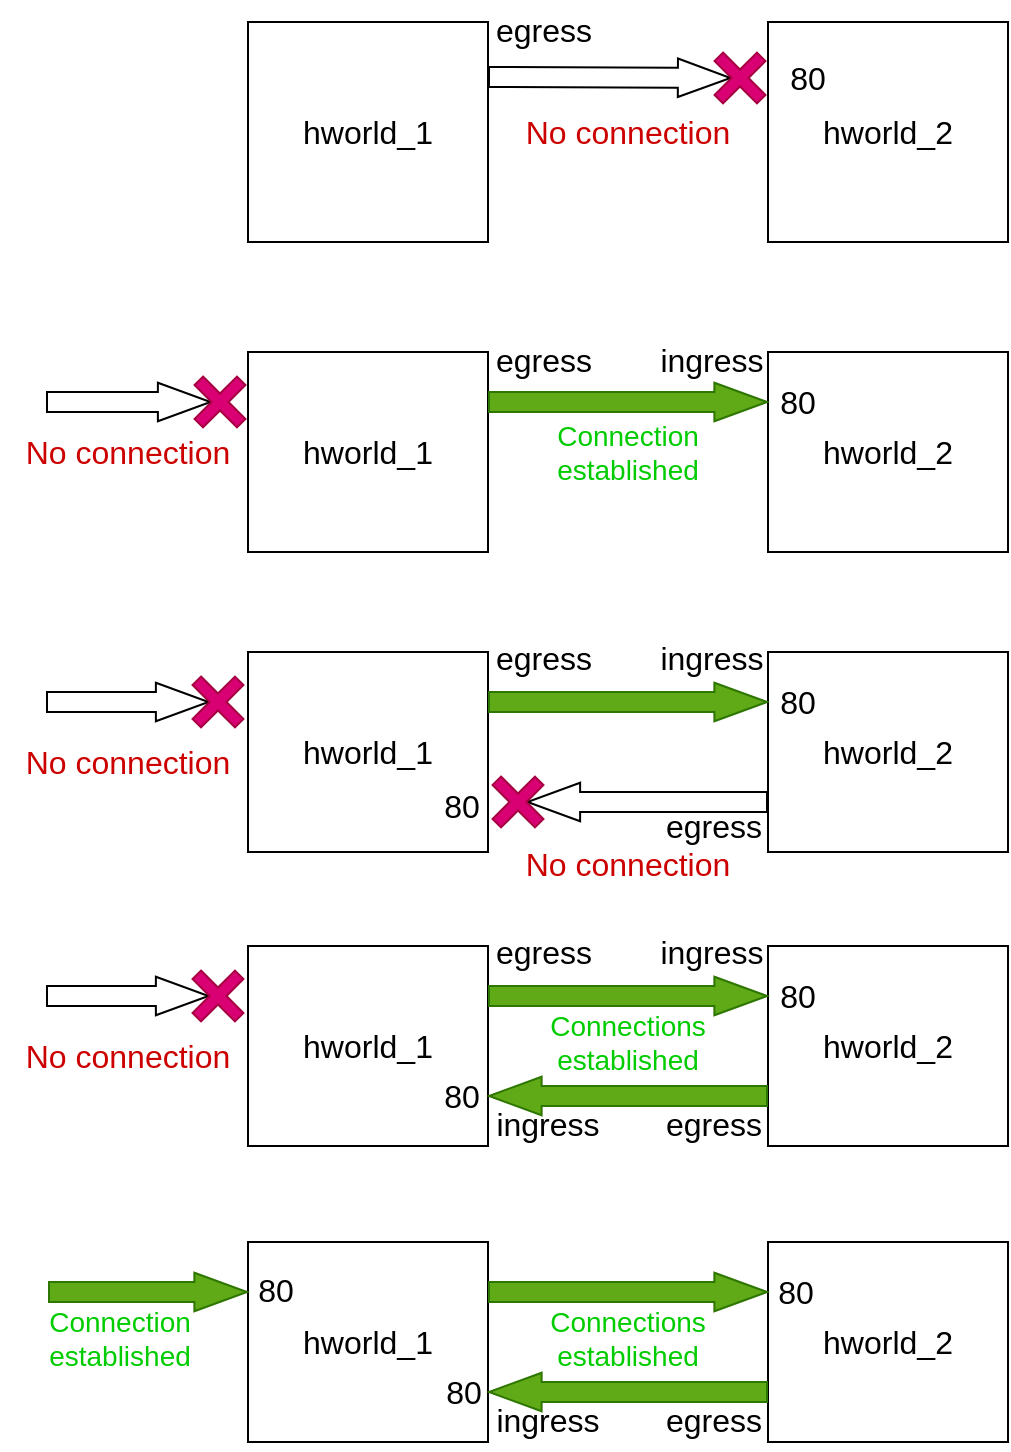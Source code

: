 <mxfile version="20.7.4" type="device"><diagram id="Q19u4KilGvz2RqrAKoky" name="Страница 1"><mxGraphModel dx="1434" dy="789" grid="1" gridSize="10" guides="1" tooltips="1" connect="1" arrows="1" fold="1" page="1" pageScale="1" pageWidth="827" pageHeight="1169" math="0" shadow="0"><root><mxCell id="0"/><mxCell id="1" parent="0"/><mxCell id="9SqQ3yvN592AmHOy4p0F-1" value="hworld_1" style="rounded=0;whiteSpace=wrap;html=1;fontSize=16;" vertex="1" parent="1"><mxGeometry x="180" y="40" width="120" height="110" as="geometry"/></mxCell><mxCell id="9SqQ3yvN592AmHOy4p0F-2" value="egress" style="text;html=1;strokeColor=none;fillColor=none;align=center;verticalAlign=middle;whiteSpace=wrap;rounded=0;fontSize=16;" vertex="1" parent="1"><mxGeometry x="298" y="29" width="60" height="30" as="geometry"/></mxCell><mxCell id="9SqQ3yvN592AmHOy4p0F-3" value="hworld_2" style="rounded=0;whiteSpace=wrap;html=1;fontSize=16;" vertex="1" parent="1"><mxGeometry x="440" y="40" width="120" height="110" as="geometry"/></mxCell><mxCell id="9SqQ3yvN592AmHOy4p0F-4" value="No connection" style="text;html=1;strokeColor=none;fillColor=none;align=center;verticalAlign=middle;whiteSpace=wrap;rounded=0;fontSize=16;fontColor=#CC0000;" vertex="1" parent="1"><mxGeometry x="310" y="80" width="120" height="30" as="geometry"/></mxCell><mxCell id="9SqQ3yvN592AmHOy4p0F-18" value="" style="shape=flexArrow;endArrow=classic;html=1;rounded=0;fontSize=16;fontColor=#CC0000;exitX=1;exitY=0.25;exitDx=0;exitDy=0;endWidth=8.276;endSize=8.439;entryX=0;entryY=0;entryDx=12;entryDy=18;entryPerimeter=0;" edge="1" parent="1" source="9SqQ3yvN592AmHOy4p0F-1" target="9SqQ3yvN592AmHOy4p0F-36"><mxGeometry width="50" height="50" relative="1" as="geometry"><mxPoint x="520" y="220" as="sourcePoint"/><mxPoint x="420" y="68" as="targetPoint"/></mxGeometry></mxCell><mxCell id="9SqQ3yvN592AmHOy4p0F-19" value="hworld_1" style="rounded=0;whiteSpace=wrap;html=1;fontSize=16;" vertex="1" parent="1"><mxGeometry x="180" y="205" width="120" height="100" as="geometry"/></mxCell><mxCell id="9SqQ3yvN592AmHOy4p0F-20" value="egress" style="text;html=1;strokeColor=none;fillColor=none;align=center;verticalAlign=middle;whiteSpace=wrap;rounded=0;fontSize=16;" vertex="1" parent="1"><mxGeometry x="298" y="194" width="60" height="30" as="geometry"/></mxCell><mxCell id="9SqQ3yvN592AmHOy4p0F-21" value="hworld_2" style="rounded=0;whiteSpace=wrap;html=1;fontSize=16;" vertex="1" parent="1"><mxGeometry x="440" y="205" width="120" height="100" as="geometry"/></mxCell><mxCell id="9SqQ3yvN592AmHOy4p0F-22" value="Connection established" style="text;html=1;strokeColor=none;fillColor=none;align=center;verticalAlign=middle;whiteSpace=wrap;rounded=0;fontSize=14;fontColor=#00CC00;" vertex="1" parent="1"><mxGeometry x="310" y="235" width="120" height="40" as="geometry"/></mxCell><mxCell id="9SqQ3yvN592AmHOy4p0F-24" value="" style="shape=flexArrow;endArrow=classic;html=1;rounded=0;fontSize=16;fontColor=#CC0000;exitX=1;exitY=0.25;exitDx=0;exitDy=0;entryX=0;entryY=0.25;entryDx=0;entryDy=0;endWidth=8.276;endSize=8.439;fillColor=#60a917;strokeColor=#2D7600;" edge="1" source="9SqQ3yvN592AmHOy4p0F-19" target="9SqQ3yvN592AmHOy4p0F-21" parent="1"><mxGeometry width="50" height="50" relative="1" as="geometry"><mxPoint x="520" y="385" as="sourcePoint"/><mxPoint x="409.343" y="240" as="targetPoint"/></mxGeometry></mxCell><mxCell id="9SqQ3yvN592AmHOy4p0F-25" value="ingress" style="text;html=1;strokeColor=none;fillColor=none;align=center;verticalAlign=middle;whiteSpace=wrap;rounded=0;fontSize=16;" vertex="1" parent="1"><mxGeometry x="382" y="194" width="60" height="30" as="geometry"/></mxCell><mxCell id="9SqQ3yvN592AmHOy4p0F-26" value="No connection" style="text;html=1;strokeColor=none;fillColor=none;align=center;verticalAlign=middle;whiteSpace=wrap;rounded=0;fontSize=16;fontColor=#CC0000;" vertex="1" parent="1"><mxGeometry x="60" y="240" width="120" height="30" as="geometry"/></mxCell><mxCell id="9SqQ3yvN592AmHOy4p0F-28" value="" style="shape=flexArrow;endArrow=classic;html=1;rounded=0;fontSize=16;fontColor=#CC0000;endWidth=8.276;endSize=8.439;entryX=0;entryY=0;entryDx=12;entryDy=18;entryPerimeter=0;" edge="1" parent="1" target="9SqQ3yvN592AmHOy4p0F-29"><mxGeometry width="50" height="50" relative="1" as="geometry"><mxPoint x="79" y="230" as="sourcePoint"/><mxPoint x="159" y="230" as="targetPoint"/></mxGeometry></mxCell><mxCell id="9SqQ3yvN592AmHOy4p0F-29" value="" style="shape=cross;whiteSpace=wrap;html=1;fontSize=16;rotation=45;fillColor=#d80073;strokeColor=#A50040;fontColor=#ffffff;" vertex="1" parent="1"><mxGeometry x="151" y="215" width="30" height="30" as="geometry"/></mxCell><mxCell id="9SqQ3yvN592AmHOy4p0F-36" value="" style="shape=cross;whiteSpace=wrap;html=1;fontSize=16;rotation=45;fillColor=#d80073;strokeColor=#A50040;fontColor=#ffffff;" vertex="1" parent="1"><mxGeometry x="411" y="53" width="30" height="30" as="geometry"/></mxCell><mxCell id="9SqQ3yvN592AmHOy4p0F-37" value="hworld_1" style="rounded=0;whiteSpace=wrap;html=1;fontSize=16;" vertex="1" parent="1"><mxGeometry x="180" y="355" width="120" height="100" as="geometry"/></mxCell><mxCell id="9SqQ3yvN592AmHOy4p0F-38" value="egress" style="text;html=1;strokeColor=none;fillColor=none;align=center;verticalAlign=middle;whiteSpace=wrap;rounded=0;fontSize=16;" vertex="1" parent="1"><mxGeometry x="298" y="343" width="60" height="30" as="geometry"/></mxCell><mxCell id="9SqQ3yvN592AmHOy4p0F-39" value="hworld_2" style="rounded=0;whiteSpace=wrap;html=1;fontSize=16;" vertex="1" parent="1"><mxGeometry x="440" y="355" width="120" height="100" as="geometry"/></mxCell><mxCell id="9SqQ3yvN592AmHOy4p0F-41" value="" style="shape=flexArrow;endArrow=classic;html=1;rounded=0;fontSize=16;fontColor=#CC0000;exitX=1;exitY=0.25;exitDx=0;exitDy=0;entryX=0;entryY=0.25;entryDx=0;entryDy=0;endWidth=8.276;endSize=8.439;fillColor=#60a917;strokeColor=#2D7600;" edge="1" source="9SqQ3yvN592AmHOy4p0F-37" target="9SqQ3yvN592AmHOy4p0F-39" parent="1"><mxGeometry width="50" height="50" relative="1" as="geometry"><mxPoint x="520" y="535" as="sourcePoint"/><mxPoint x="409.343" y="390" as="targetPoint"/></mxGeometry></mxCell><mxCell id="9SqQ3yvN592AmHOy4p0F-42" value="ingress" style="text;html=1;strokeColor=none;fillColor=none;align=center;verticalAlign=middle;whiteSpace=wrap;rounded=0;fontSize=16;" vertex="1" parent="1"><mxGeometry x="382" y="343" width="60" height="30" as="geometry"/></mxCell><mxCell id="9SqQ3yvN592AmHOy4p0F-43" value="No connection" style="text;html=1;strokeColor=none;fillColor=none;align=center;verticalAlign=middle;whiteSpace=wrap;rounded=0;fontSize=16;fontColor=#CC0000;" vertex="1" parent="1"><mxGeometry x="60" y="395" width="120" height="30" as="geometry"/></mxCell><mxCell id="9SqQ3yvN592AmHOy4p0F-44" value="" style="shape=flexArrow;endArrow=classic;html=1;rounded=0;fontSize=16;fontColor=#CC0000;endWidth=8.276;endSize=8.439;entryX=0;entryY=0;entryDx=12;entryDy=18;entryPerimeter=0;" edge="1" parent="1" target="9SqQ3yvN592AmHOy4p0F-45"><mxGeometry width="50" height="50" relative="1" as="geometry"><mxPoint x="79" y="380" as="sourcePoint"/><mxPoint x="159" y="380" as="targetPoint"/></mxGeometry></mxCell><mxCell id="9SqQ3yvN592AmHOy4p0F-45" value="" style="shape=cross;whiteSpace=wrap;html=1;fontSize=16;rotation=45;fillColor=#d80073;strokeColor=#A50040;fontColor=#ffffff;" vertex="1" parent="1"><mxGeometry x="150" y="365" width="30" height="30" as="geometry"/></mxCell><mxCell id="9SqQ3yvN592AmHOy4p0F-55" value="" style="shape=flexArrow;endArrow=classic;html=1;rounded=0;fontSize=16;fontColor=#CC0000;endWidth=8.276;endSize=8.439;exitX=0;exitY=0.75;exitDx=0;exitDy=0;entryX=0;entryY=0;entryDx=18;entryDy=12;entryPerimeter=0;" edge="1" parent="1" source="9SqQ3yvN592AmHOy4p0F-39" target="9SqQ3yvN592AmHOy4p0F-56"><mxGeometry width="50" height="50" relative="1" as="geometry"><mxPoint x="400" y="480" as="sourcePoint"/><mxPoint x="340" y="430" as="targetPoint"/></mxGeometry></mxCell><mxCell id="9SqQ3yvN592AmHOy4p0F-56" value="" style="shape=cross;whiteSpace=wrap;html=1;fontSize=16;rotation=45;fillColor=#d80073;strokeColor=#A50040;fontColor=#ffffff;" vertex="1" parent="1"><mxGeometry x="300" y="415" width="30" height="30" as="geometry"/></mxCell><mxCell id="9SqQ3yvN592AmHOy4p0F-57" value="No connection" style="text;html=1;strokeColor=none;fillColor=none;align=center;verticalAlign=middle;whiteSpace=wrap;rounded=0;fontSize=16;fontColor=#CC0000;" vertex="1" parent="1"><mxGeometry x="310" y="446" width="120" height="30" as="geometry"/></mxCell><mxCell id="9SqQ3yvN592AmHOy4p0F-58" value="80" style="text;html=1;strokeColor=none;fillColor=none;align=center;verticalAlign=middle;whiteSpace=wrap;rounded=0;fontSize=16;fontColor=#000000;" vertex="1" parent="1"><mxGeometry x="430" y="53" width="60" height="30" as="geometry"/></mxCell><mxCell id="9SqQ3yvN592AmHOy4p0F-59" value="80" style="text;html=1;strokeColor=none;fillColor=none;align=center;verticalAlign=middle;whiteSpace=wrap;rounded=0;fontSize=16;fontColor=#000000;" vertex="1" parent="1"><mxGeometry x="425" y="215" width="60" height="30" as="geometry"/></mxCell><mxCell id="9SqQ3yvN592AmHOy4p0F-60" value="80" style="text;html=1;strokeColor=none;fillColor=none;align=center;verticalAlign=middle;whiteSpace=wrap;rounded=0;fontSize=16;fontColor=#000000;" vertex="1" parent="1"><mxGeometry x="257" y="417" width="60" height="30" as="geometry"/></mxCell><mxCell id="9SqQ3yvN592AmHOy4p0F-61" value="egress" style="text;html=1;strokeColor=none;fillColor=none;align=center;verticalAlign=middle;whiteSpace=wrap;rounded=0;fontSize=16;" vertex="1" parent="1"><mxGeometry x="383" y="427" width="60" height="30" as="geometry"/></mxCell><mxCell id="9SqQ3yvN592AmHOy4p0F-62" value="hworld_1" style="rounded=0;whiteSpace=wrap;html=1;fontSize=16;" vertex="1" parent="1"><mxGeometry x="180" y="502" width="120" height="100" as="geometry"/></mxCell><mxCell id="9SqQ3yvN592AmHOy4p0F-63" value="egress" style="text;html=1;strokeColor=none;fillColor=none;align=center;verticalAlign=middle;whiteSpace=wrap;rounded=0;fontSize=16;" vertex="1" parent="1"><mxGeometry x="298" y="490" width="60" height="30" as="geometry"/></mxCell><mxCell id="9SqQ3yvN592AmHOy4p0F-64" value="hworld_2" style="rounded=0;whiteSpace=wrap;html=1;fontSize=16;" vertex="1" parent="1"><mxGeometry x="440" y="502" width="120" height="100" as="geometry"/></mxCell><mxCell id="9SqQ3yvN592AmHOy4p0F-65" value="" style="shape=flexArrow;endArrow=classic;html=1;rounded=0;fontSize=16;fontColor=#CC0000;exitX=1;exitY=0.25;exitDx=0;exitDy=0;entryX=0;entryY=0.25;entryDx=0;entryDy=0;endWidth=8.276;endSize=8.439;fillColor=#60a917;strokeColor=#2D7600;" edge="1" source="9SqQ3yvN592AmHOy4p0F-62" target="9SqQ3yvN592AmHOy4p0F-64" parent="1"><mxGeometry width="50" height="50" relative="1" as="geometry"><mxPoint x="520" y="682" as="sourcePoint"/><mxPoint x="409.343" y="537" as="targetPoint"/></mxGeometry></mxCell><mxCell id="9SqQ3yvN592AmHOy4p0F-66" value="ingress" style="text;html=1;strokeColor=none;fillColor=none;align=center;verticalAlign=middle;whiteSpace=wrap;rounded=0;fontSize=16;" vertex="1" parent="1"><mxGeometry x="382" y="490" width="60" height="30" as="geometry"/></mxCell><mxCell id="9SqQ3yvN592AmHOy4p0F-67" value="No connection" style="text;html=1;strokeColor=none;fillColor=none;align=center;verticalAlign=middle;whiteSpace=wrap;rounded=0;fontSize=16;fontColor=#CC0000;" vertex="1" parent="1"><mxGeometry x="60" y="542" width="120" height="30" as="geometry"/></mxCell><mxCell id="9SqQ3yvN592AmHOy4p0F-68" value="" style="shape=flexArrow;endArrow=classic;html=1;rounded=0;fontSize=16;fontColor=#CC0000;endWidth=8.276;endSize=8.439;entryX=0;entryY=0;entryDx=12;entryDy=18;entryPerimeter=0;" edge="1" target="9SqQ3yvN592AmHOy4p0F-69" parent="1"><mxGeometry width="50" height="50" relative="1" as="geometry"><mxPoint x="79" y="527" as="sourcePoint"/><mxPoint x="159" y="527" as="targetPoint"/></mxGeometry></mxCell><mxCell id="9SqQ3yvN592AmHOy4p0F-69" value="" style="shape=cross;whiteSpace=wrap;html=1;fontSize=16;rotation=45;fillColor=#d80073;strokeColor=#A50040;fontColor=#ffffff;" vertex="1" parent="1"><mxGeometry x="150" y="512" width="30" height="30" as="geometry"/></mxCell><mxCell id="9SqQ3yvN592AmHOy4p0F-70" value="" style="shape=flexArrow;endArrow=classic;html=1;rounded=0;fontSize=16;fontColor=#CC0000;endWidth=8.276;endSize=8.439;exitX=0;exitY=0.75;exitDx=0;exitDy=0;entryX=1;entryY=0.75;entryDx=0;entryDy=0;fillColor=#60a917;strokeColor=#2D7600;" edge="1" source="9SqQ3yvN592AmHOy4p0F-64" target="9SqQ3yvN592AmHOy4p0F-62" parent="1"><mxGeometry width="50" height="50" relative="1" as="geometry"><mxPoint x="400" y="627" as="sourcePoint"/><mxPoint x="330" y="552" as="targetPoint"/></mxGeometry></mxCell><mxCell id="9SqQ3yvN592AmHOy4p0F-73" value="80" style="text;html=1;strokeColor=none;fillColor=none;align=center;verticalAlign=middle;whiteSpace=wrap;rounded=0;fontSize=16;fontColor=#000000;" vertex="1" parent="1"><mxGeometry x="425" y="365" width="60" height="30" as="geometry"/></mxCell><mxCell id="9SqQ3yvN592AmHOy4p0F-74" value="egress" style="text;html=1;strokeColor=none;fillColor=none;align=center;verticalAlign=middle;whiteSpace=wrap;rounded=0;fontSize=16;" vertex="1" parent="1"><mxGeometry x="383" y="576" width="60" height="30" as="geometry"/></mxCell><mxCell id="9SqQ3yvN592AmHOy4p0F-75" value="ingress" style="text;html=1;strokeColor=none;fillColor=none;align=center;verticalAlign=middle;whiteSpace=wrap;rounded=0;fontSize=16;" vertex="1" parent="1"><mxGeometry x="300" y="576" width="60" height="30" as="geometry"/></mxCell><mxCell id="9SqQ3yvN592AmHOy4p0F-76" value="Connections established" style="text;html=1;strokeColor=none;fillColor=none;align=center;verticalAlign=middle;whiteSpace=wrap;rounded=0;fontSize=14;fontColor=#00CC00;" vertex="1" parent="1"><mxGeometry x="310" y="530" width="120" height="40" as="geometry"/></mxCell><mxCell id="9SqQ3yvN592AmHOy4p0F-77" value="hworld_1" style="rounded=0;whiteSpace=wrap;html=1;fontSize=16;" vertex="1" parent="1"><mxGeometry x="180" y="650" width="120" height="100" as="geometry"/></mxCell><mxCell id="9SqQ3yvN592AmHOy4p0F-78" value="hworld_2" style="rounded=0;whiteSpace=wrap;html=1;fontSize=16;" vertex="1" parent="1"><mxGeometry x="440" y="650" width="120" height="100" as="geometry"/></mxCell><mxCell id="9SqQ3yvN592AmHOy4p0F-79" value="" style="shape=flexArrow;endArrow=classic;html=1;rounded=0;fontSize=16;fontColor=#CC0000;exitX=1;exitY=0.25;exitDx=0;exitDy=0;entryX=0;entryY=0.25;entryDx=0;entryDy=0;endWidth=8.276;endSize=8.439;fillColor=#60a917;strokeColor=#2D7600;" edge="1" source="9SqQ3yvN592AmHOy4p0F-77" target="9SqQ3yvN592AmHOy4p0F-78" parent="1"><mxGeometry width="50" height="50" relative="1" as="geometry"><mxPoint x="520" y="830" as="sourcePoint"/><mxPoint x="409.343" y="685" as="targetPoint"/></mxGeometry></mxCell><mxCell id="9SqQ3yvN592AmHOy4p0F-83" value="" style="shape=flexArrow;endArrow=classic;html=1;rounded=0;fontSize=16;fontColor=#CC0000;endWidth=8.276;endSize=8.439;exitX=0;exitY=0.75;exitDx=0;exitDy=0;entryX=1;entryY=0.75;entryDx=0;entryDy=0;fillColor=#60a917;strokeColor=#2D7600;" edge="1" source="9SqQ3yvN592AmHOy4p0F-78" target="9SqQ3yvN592AmHOy4p0F-77" parent="1"><mxGeometry width="50" height="50" relative="1" as="geometry"><mxPoint x="400" y="775" as="sourcePoint"/><mxPoint x="330" y="700" as="targetPoint"/></mxGeometry></mxCell><mxCell id="9SqQ3yvN592AmHOy4p0F-84" value="80" style="text;html=1;strokeColor=none;fillColor=none;align=center;verticalAlign=middle;whiteSpace=wrap;rounded=0;fontSize=16;fontColor=#000000;" vertex="1" parent="1"><mxGeometry x="164" y="659" width="60" height="30" as="geometry"/></mxCell><mxCell id="9SqQ3yvN592AmHOy4p0F-85" value="egress" style="text;html=1;strokeColor=none;fillColor=none;align=center;verticalAlign=middle;whiteSpace=wrap;rounded=0;fontSize=16;" vertex="1" parent="1"><mxGeometry x="383" y="724" width="60" height="30" as="geometry"/></mxCell><mxCell id="9SqQ3yvN592AmHOy4p0F-86" value="ingress" style="text;html=1;strokeColor=none;fillColor=none;align=center;verticalAlign=middle;whiteSpace=wrap;rounded=0;fontSize=16;" vertex="1" parent="1"><mxGeometry x="300" y="724" width="60" height="30" as="geometry"/></mxCell><mxCell id="9SqQ3yvN592AmHOy4p0F-87" value="Connections established" style="text;html=1;strokeColor=none;fillColor=none;align=center;verticalAlign=middle;whiteSpace=wrap;rounded=0;fontSize=14;fontColor=#00CC00;" vertex="1" parent="1"><mxGeometry x="310" y="678" width="120" height="40" as="geometry"/></mxCell><mxCell id="9SqQ3yvN592AmHOy4p0F-88" value="" style="shape=flexArrow;endArrow=classic;html=1;rounded=0;fontSize=16;fontColor=#CC0000;entryX=0;entryY=0.25;entryDx=0;entryDy=0;endWidth=8.276;endSize=8.439;fillColor=#60a917;strokeColor=#2D7600;" edge="1" parent="1" target="9SqQ3yvN592AmHOy4p0F-77"><mxGeometry width="50" height="50" relative="1" as="geometry"><mxPoint x="80" y="675" as="sourcePoint"/><mxPoint x="440" y="675" as="targetPoint"/></mxGeometry></mxCell><mxCell id="9SqQ3yvN592AmHOy4p0F-89" value="80" style="text;html=1;strokeColor=none;fillColor=none;align=center;verticalAlign=middle;whiteSpace=wrap;rounded=0;fontSize=16;fontColor=#000000;" vertex="1" parent="1"><mxGeometry x="425" y="512" width="60" height="30" as="geometry"/></mxCell><mxCell id="9SqQ3yvN592AmHOy4p0F-90" value="80" style="text;html=1;strokeColor=none;fillColor=none;align=center;verticalAlign=middle;whiteSpace=wrap;rounded=0;fontSize=16;fontColor=#000000;" vertex="1" parent="1"><mxGeometry x="257" y="562" width="60" height="30" as="geometry"/></mxCell><mxCell id="9SqQ3yvN592AmHOy4p0F-91" value="80" style="text;html=1;strokeColor=none;fillColor=none;align=center;verticalAlign=middle;whiteSpace=wrap;rounded=0;fontSize=16;fontColor=#000000;" vertex="1" parent="1"><mxGeometry x="424" y="660" width="60" height="30" as="geometry"/></mxCell><mxCell id="9SqQ3yvN592AmHOy4p0F-92" value="80" style="text;html=1;strokeColor=none;fillColor=none;align=center;verticalAlign=middle;whiteSpace=wrap;rounded=0;fontSize=16;fontColor=#000000;" vertex="1" parent="1"><mxGeometry x="258" y="710" width="60" height="30" as="geometry"/></mxCell><mxCell id="9SqQ3yvN592AmHOy4p0F-94" value="Connection established" style="text;html=1;strokeColor=none;fillColor=none;align=center;verticalAlign=middle;whiteSpace=wrap;rounded=0;fontSize=14;fontColor=#00CC00;" vertex="1" parent="1"><mxGeometry x="56" y="678" width="120" height="40" as="geometry"/></mxCell></root></mxGraphModel></diagram></mxfile>